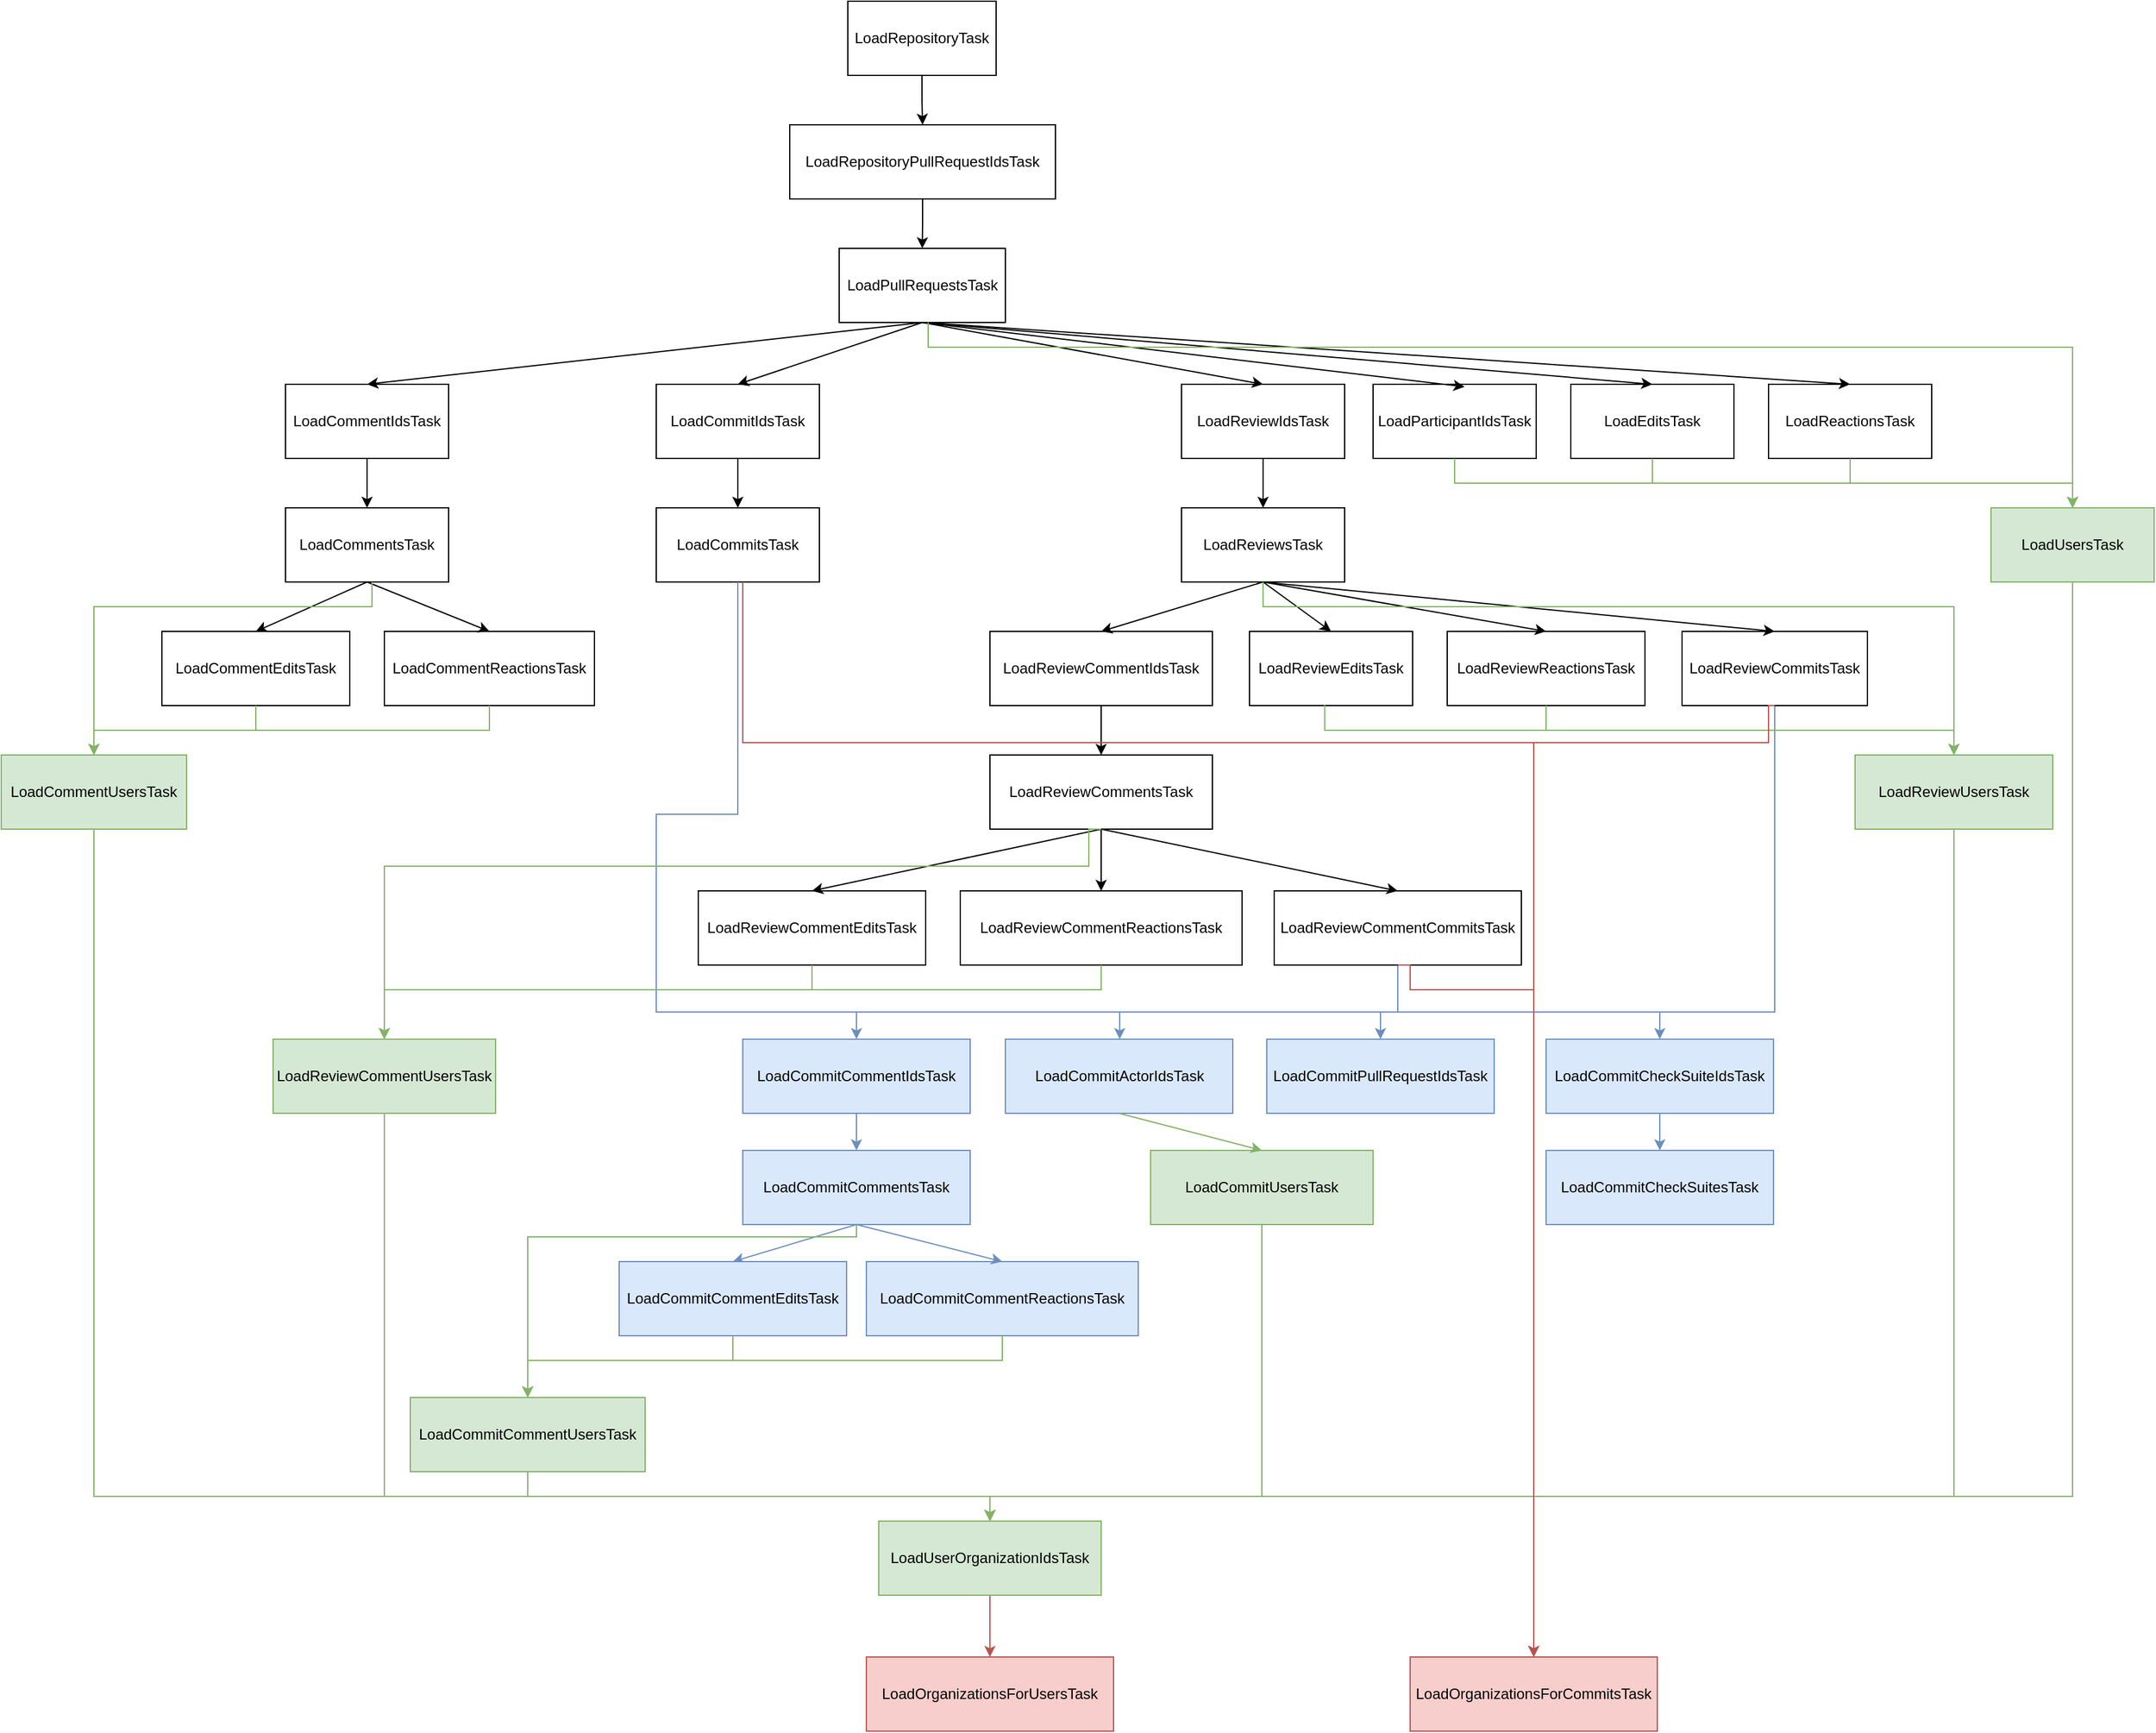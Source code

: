 <mxfile version="14.1.8" type="device" pages="3"><diagram id="lw6feP6iMMxwyTw6gQbN" name="Single Repository Flow"><mxGraphModel dx="1599" dy="556" grid="1" gridSize="10" guides="1" tooltips="1" connect="1" arrows="1" fold="1" page="1" pageScale="1" pageWidth="850" pageHeight="1100" math="0" shadow="0"><root><mxCell id="0"/><mxCell id="1" parent="0"/><mxCell id="IDZt37_1QhEeeLCy6fYH-3" value="" style="edgeStyle=orthogonalEdgeStyle;rounded=0;orthogonalLoop=1;jettySize=auto;html=1;" parent="1" source="IDZt37_1QhEeeLCy6fYH-1" target="IDZt37_1QhEeeLCy6fYH-2" edge="1"><mxGeometry relative="1" as="geometry"/></mxCell><mxCell id="IDZt37_1QhEeeLCy6fYH-1" value="LoadRepositoryTask" style="rounded=0;whiteSpace=wrap;html=1;" parent="1" vertex="1"><mxGeometry x="365" y="80" width="120" height="60" as="geometry"/></mxCell><mxCell id="IDZt37_1QhEeeLCy6fYH-5" value="" style="edgeStyle=orthogonalEdgeStyle;rounded=0;orthogonalLoop=1;jettySize=auto;html=1;" parent="1" source="IDZt37_1QhEeeLCy6fYH-2" target="IDZt37_1QhEeeLCy6fYH-4" edge="1"><mxGeometry relative="1" as="geometry"/></mxCell><mxCell id="IDZt37_1QhEeeLCy6fYH-2" value="LoadRepositoryPullRequestIdsTask" style="rounded=0;whiteSpace=wrap;html=1;" parent="1" vertex="1"><mxGeometry x="318" y="180" width="215" height="60" as="geometry"/></mxCell><mxCell id="IDZt37_1QhEeeLCy6fYH-4" value="LoadPullRequestsTask" style="rounded=0;whiteSpace=wrap;html=1;" parent="1" vertex="1"><mxGeometry x="358" y="280" width="134.5" height="60" as="geometry"/></mxCell><mxCell id="IDZt37_1QhEeeLCy6fYH-19" value="" style="rounded=0;orthogonalLoop=1;jettySize=auto;html=1;" parent="1" source="IDZt37_1QhEeeLCy6fYH-6" target="IDZt37_1QhEeeLCy6fYH-18" edge="1"><mxGeometry relative="1" as="geometry"/></mxCell><mxCell id="IDZt37_1QhEeeLCy6fYH-6" value="LoadCommentIdsTask" style="rounded=0;whiteSpace=wrap;html=1;" parent="1" vertex="1"><mxGeometry x="-90" y="390" width="132" height="60" as="geometry"/></mxCell><mxCell id="IDZt37_1QhEeeLCy6fYH-25" value="" style="edgeStyle=none;rounded=0;orthogonalLoop=1;jettySize=auto;html=1;" parent="1" source="IDZt37_1QhEeeLCy6fYH-7" target="IDZt37_1QhEeeLCy6fYH-24" edge="1"><mxGeometry relative="1" as="geometry"/></mxCell><mxCell id="IDZt37_1QhEeeLCy6fYH-7" value="LoadCommitIdsTask" style="rounded=0;whiteSpace=wrap;html=1;" parent="1" vertex="1"><mxGeometry x="210" y="390" width="132" height="60" as="geometry"/></mxCell><mxCell id="IDZt37_1QhEeeLCy6fYH-27" value="" style="edgeStyle=none;rounded=0;orthogonalLoop=1;jettySize=auto;html=1;" parent="1" source="IDZt37_1QhEeeLCy6fYH-8" target="IDZt37_1QhEeeLCy6fYH-26" edge="1"><mxGeometry relative="1" as="geometry"/></mxCell><mxCell id="IDZt37_1QhEeeLCy6fYH-8" value="LoadReviewIdsTask" style="rounded=0;whiteSpace=wrap;html=1;" parent="1" vertex="1"><mxGeometry x="635" y="390" width="132" height="60" as="geometry"/></mxCell><mxCell id="IDZt37_1QhEeeLCy6fYH-9" value="LoadParticipantIdsTask" style="rounded=0;whiteSpace=wrap;html=1;" parent="1" vertex="1"><mxGeometry x="790" y="390" width="132" height="60" as="geometry"/></mxCell><mxCell id="IDZt37_1QhEeeLCy6fYH-10" value="LoadEditsTask" style="rounded=0;whiteSpace=wrap;html=1;" parent="1" vertex="1"><mxGeometry x="950" y="390" width="132" height="60" as="geometry"/></mxCell><mxCell id="IDZt37_1QhEeeLCy6fYH-11" value="LoadReactionsTask" style="rounded=0;whiteSpace=wrap;html=1;" parent="1" vertex="1"><mxGeometry x="1110" y="390" width="132" height="60" as="geometry"/></mxCell><mxCell id="IDZt37_1QhEeeLCy6fYH-12" value="" style="endArrow=classic;html=1;exitX=0.5;exitY=1;exitDx=0;exitDy=0;entryX=0.5;entryY=0;entryDx=0;entryDy=0;" parent="1" source="IDZt37_1QhEeeLCy6fYH-4" target="IDZt37_1QhEeeLCy6fYH-6" edge="1"><mxGeometry width="50" height="50" relative="1" as="geometry"><mxPoint x="170" y="340" as="sourcePoint"/><mxPoint x="220" y="290" as="targetPoint"/></mxGeometry></mxCell><mxCell id="IDZt37_1QhEeeLCy6fYH-13" value="" style="endArrow=classic;html=1;exitX=0.5;exitY=1;exitDx=0;exitDy=0;entryX=0.5;entryY=0;entryDx=0;entryDy=0;" parent="1" source="IDZt37_1QhEeeLCy6fYH-4" target="IDZt37_1QhEeeLCy6fYH-7" edge="1"><mxGeometry width="50" height="50" relative="1" as="geometry"><mxPoint x="240" y="600" as="sourcePoint"/><mxPoint x="290" y="550" as="targetPoint"/></mxGeometry></mxCell><mxCell id="IDZt37_1QhEeeLCy6fYH-14" value="" style="endArrow=classic;html=1;exitX=0.5;exitY=1;exitDx=0;exitDy=0;entryX=0.5;entryY=0;entryDx=0;entryDy=0;" parent="1" source="IDZt37_1QhEeeLCy6fYH-4" target="IDZt37_1QhEeeLCy6fYH-8" edge="1"><mxGeometry width="50" height="50" relative="1" as="geometry"><mxPoint x="230" y="590" as="sourcePoint"/><mxPoint x="280" y="540" as="targetPoint"/></mxGeometry></mxCell><mxCell id="IDZt37_1QhEeeLCy6fYH-15" value="" style="endArrow=classic;html=1;exitX=0.5;exitY=1;exitDx=0;exitDy=0;entryX=0.561;entryY=0.033;entryDx=0;entryDy=0;entryPerimeter=0;" parent="1" source="IDZt37_1QhEeeLCy6fYH-4" target="IDZt37_1QhEeeLCy6fYH-9" edge="1"><mxGeometry width="50" height="50" relative="1" as="geometry"><mxPoint x="390" y="610" as="sourcePoint"/><mxPoint x="440" y="560" as="targetPoint"/></mxGeometry></mxCell><mxCell id="IDZt37_1QhEeeLCy6fYH-16" value="" style="endArrow=classic;html=1;exitX=0.5;exitY=1;exitDx=0;exitDy=0;entryX=0.5;entryY=0;entryDx=0;entryDy=0;" parent="1" source="IDZt37_1QhEeeLCy6fYH-4" target="IDZt37_1QhEeeLCy6fYH-10" edge="1"><mxGeometry width="50" height="50" relative="1" as="geometry"><mxPoint x="520" y="610" as="sourcePoint"/><mxPoint x="570" y="560" as="targetPoint"/></mxGeometry></mxCell><mxCell id="IDZt37_1QhEeeLCy6fYH-17" value="" style="endArrow=classic;html=1;exitX=0.5;exitY=1;exitDx=0;exitDy=0;entryX=0.5;entryY=0;entryDx=0;entryDy=0;" parent="1" source="IDZt37_1QhEeeLCy6fYH-4" target="IDZt37_1QhEeeLCy6fYH-11" edge="1"><mxGeometry width="50" height="50" relative="1" as="geometry"><mxPoint x="690" y="610" as="sourcePoint"/><mxPoint x="740" y="560" as="targetPoint"/></mxGeometry></mxCell><mxCell id="IDZt37_1QhEeeLCy6fYH-18" value="LoadCommentsTask" style="rounded=0;whiteSpace=wrap;html=1;" parent="1" vertex="1"><mxGeometry x="-90" y="490" width="132" height="60" as="geometry"/></mxCell><mxCell id="IDZt37_1QhEeeLCy6fYH-20" value="LoadCommentEditsTask" style="rounded=0;whiteSpace=wrap;html=1;" parent="1" vertex="1"><mxGeometry x="-190" y="590" width="152" height="60" as="geometry"/></mxCell><mxCell id="IDZt37_1QhEeeLCy6fYH-21" value="LoadCommentReactionsTask" style="rounded=0;whiteSpace=wrap;html=1;" parent="1" vertex="1"><mxGeometry x="-10" y="590" width="170" height="60" as="geometry"/></mxCell><mxCell id="IDZt37_1QhEeeLCy6fYH-22" value="" style="endArrow=classic;html=1;exitX=0.5;exitY=1;exitDx=0;exitDy=0;entryX=0.5;entryY=0;entryDx=0;entryDy=0;" parent="1" source="IDZt37_1QhEeeLCy6fYH-18" target="IDZt37_1QhEeeLCy6fYH-20" edge="1"><mxGeometry width="50" height="50" relative="1" as="geometry"><mxPoint x="-30" y="810" as="sourcePoint"/><mxPoint x="20" y="760" as="targetPoint"/></mxGeometry></mxCell><mxCell id="IDZt37_1QhEeeLCy6fYH-23" value="" style="endArrow=classic;html=1;exitX=0.5;exitY=1;exitDx=0;exitDy=0;entryX=0.5;entryY=0;entryDx=0;entryDy=0;" parent="1" source="IDZt37_1QhEeeLCy6fYH-18" target="IDZt37_1QhEeeLCy6fYH-21" edge="1"><mxGeometry width="50" height="50" relative="1" as="geometry"><mxPoint x="110" y="770" as="sourcePoint"/><mxPoint x="160" y="720" as="targetPoint"/></mxGeometry></mxCell><mxCell id="IDZt37_1QhEeeLCy6fYH-24" value="LoadCommitsTask" style="rounded=0;whiteSpace=wrap;html=1;" parent="1" vertex="1"><mxGeometry x="210" y="490" width="132" height="60" as="geometry"/></mxCell><mxCell id="IDZt37_1QhEeeLCy6fYH-26" value="LoadReviewsTask" style="rounded=0;whiteSpace=wrap;html=1;" parent="1" vertex="1"><mxGeometry x="635" y="490" width="132" height="60" as="geometry"/></mxCell><mxCell id="IDZt37_1QhEeeLCy6fYH-37" value="" style="edgeStyle=none;rounded=0;orthogonalLoop=1;jettySize=auto;html=1;" parent="1" source="IDZt37_1QhEeeLCy6fYH-28" target="IDZt37_1QhEeeLCy6fYH-36" edge="1"><mxGeometry relative="1" as="geometry"/></mxCell><mxCell id="IDZt37_1QhEeeLCy6fYH-28" value="LoadReviewCommentIdsTask" style="rounded=0;whiteSpace=wrap;html=1;" parent="1" vertex="1"><mxGeometry x="480" y="590" width="180" height="60" as="geometry"/></mxCell><mxCell id="IDZt37_1QhEeeLCy6fYH-29" value="" style="endArrow=classic;html=1;exitX=0.5;exitY=1;exitDx=0;exitDy=0;entryX=0.5;entryY=0;entryDx=0;entryDy=0;" parent="1" source="IDZt37_1QhEeeLCy6fYH-26" target="IDZt37_1QhEeeLCy6fYH-28" edge="1"><mxGeometry width="50" height="50" relative="1" as="geometry"><mxPoint x="770" y="720" as="sourcePoint"/><mxPoint x="820" y="670" as="targetPoint"/></mxGeometry></mxCell><mxCell id="IDZt37_1QhEeeLCy6fYH-30" value="LoadReviewEditsTask" style="rounded=0;whiteSpace=wrap;html=1;" parent="1" vertex="1"><mxGeometry x="690" y="590" width="132" height="60" as="geometry"/></mxCell><mxCell id="IDZt37_1QhEeeLCy6fYH-31" value="LoadReviewReactionsTask" style="rounded=0;whiteSpace=wrap;html=1;" parent="1" vertex="1"><mxGeometry x="850" y="590" width="160" height="60" as="geometry"/></mxCell><mxCell id="IDZt37_1QhEeeLCy6fYH-32" value="" style="endArrow=classic;html=1;exitX=0.5;exitY=1;exitDx=0;exitDy=0;entryX=0.5;entryY=0;entryDx=0;entryDy=0;" parent="1" source="IDZt37_1QhEeeLCy6fYH-26" target="IDZt37_1QhEeeLCy6fYH-30" edge="1"><mxGeometry width="50" height="50" relative="1" as="geometry"><mxPoint x="560" y="760" as="sourcePoint"/><mxPoint x="610" y="710" as="targetPoint"/></mxGeometry></mxCell><mxCell id="IDZt37_1QhEeeLCy6fYH-33" value="" style="endArrow=classic;html=1;exitX=0.5;exitY=1;exitDx=0;exitDy=0;entryX=0.5;entryY=0;entryDx=0;entryDy=0;" parent="1" source="IDZt37_1QhEeeLCy6fYH-26" target="IDZt37_1QhEeeLCy6fYH-31" edge="1"><mxGeometry width="50" height="50" relative="1" as="geometry"><mxPoint x="620" y="820" as="sourcePoint"/><mxPoint x="670" y="770" as="targetPoint"/></mxGeometry></mxCell><mxCell id="IDZt37_1QhEeeLCy6fYH-48" value="" style="edgeStyle=orthogonalEdgeStyle;rounded=0;orthogonalLoop=1;jettySize=auto;html=1;entryX=0.5;entryY=0;entryDx=0;entryDy=0;fillColor=#dae8fc;strokeColor=#6c8ebf;" parent="1" target="IDZt37_1QhEeeLCy6fYH-49" edge="1"><mxGeometry relative="1" as="geometry"><mxPoint x="1115" y="648" as="sourcePoint"/><mxPoint x="796" y="918" as="targetPoint"/><Array as="points"><mxPoint x="1115" y="898"/><mxPoint x="585" y="898"/><mxPoint x="585" y="920"/></Array></mxGeometry></mxCell><mxCell id="IDZt37_1QhEeeLCy6fYH-34" value="LoadReviewCommitsTask" style="rounded=0;whiteSpace=wrap;html=1;" parent="1" vertex="1"><mxGeometry x="1040" y="590" width="150" height="60" as="geometry"/></mxCell><mxCell id="IDZt37_1QhEeeLCy6fYH-35" value="" style="endArrow=classic;html=1;entryX=0.5;entryY=0;entryDx=0;entryDy=0;" parent="1" target="IDZt37_1QhEeeLCy6fYH-34" edge="1"><mxGeometry width="50" height="50" relative="1" as="geometry"><mxPoint x="700" y="550" as="sourcePoint"/><mxPoint x="880" y="710" as="targetPoint"/></mxGeometry></mxCell><mxCell id="IDZt37_1QhEeeLCy6fYH-36" value="LoadReviewCommentsTask" style="rounded=0;whiteSpace=wrap;html=1;" parent="1" vertex="1"><mxGeometry x="480" y="690" width="180" height="60" as="geometry"/></mxCell><mxCell id="IDZt37_1QhEeeLCy6fYH-38" value="LoadReviewCommentEditsTask" style="rounded=0;whiteSpace=wrap;html=1;" parent="1" vertex="1"><mxGeometry x="244" y="800" width="184" height="60" as="geometry"/></mxCell><mxCell id="IDZt37_1QhEeeLCy6fYH-39" value="LoadReviewCommentReactionsTask" style="rounded=0;whiteSpace=wrap;html=1;" parent="1" vertex="1"><mxGeometry x="456" y="800" width="228" height="60" as="geometry"/></mxCell><mxCell id="IDZt37_1QhEeeLCy6fYH-45" value="" style="edgeStyle=orthogonalEdgeStyle;rounded=0;orthogonalLoop=1;jettySize=auto;html=1;fillColor=#dae8fc;strokeColor=#6c8ebf;entryX=0.5;entryY=0;entryDx=0;entryDy=0;" parent="1" source="IDZt37_1QhEeeLCy6fYH-40" target="IDZt37_1QhEeeLCy6fYH-62" edge="1"><mxGeometry relative="1" as="geometry"><mxPoint x="810.0" y="878" as="sourcePoint"/><mxPoint x="1022.0" y="938" as="targetPoint"/><Array as="points"><mxPoint x="810" y="898"/><mxPoint x="1022" y="898"/></Array></mxGeometry></mxCell><mxCell id="IDZt37_1QhEeeLCy6fYH-40" value="LoadReviewCommentCommitsTask" style="rounded=0;whiteSpace=wrap;html=1;" parent="1" vertex="1"><mxGeometry x="710" y="800" width="200" height="60" as="geometry"/></mxCell><mxCell id="IDZt37_1QhEeeLCy6fYH-41" value="" style="endArrow=classic;html=1;exitX=0.5;exitY=1;exitDx=0;exitDy=0;entryX=0.5;entryY=0;entryDx=0;entryDy=0;" parent="1" source="IDZt37_1QhEeeLCy6fYH-36" target="IDZt37_1QhEeeLCy6fYH-39" edge="1"><mxGeometry width="50" height="50" relative="1" as="geometry"><mxPoint x="140" y="800" as="sourcePoint"/><mxPoint x="190" y="750" as="targetPoint"/></mxGeometry></mxCell><mxCell id="IDZt37_1QhEeeLCy6fYH-42" value="" style="endArrow=classic;html=1;exitX=0.5;exitY=1;exitDx=0;exitDy=0;entryX=0.5;entryY=0;entryDx=0;entryDy=0;" parent="1" source="IDZt37_1QhEeeLCy6fYH-36" target="IDZt37_1QhEeeLCy6fYH-38" edge="1"><mxGeometry width="50" height="50" relative="1" as="geometry"><mxPoint x="280" y="780" as="sourcePoint"/><mxPoint x="330" y="730" as="targetPoint"/></mxGeometry></mxCell><mxCell id="IDZt37_1QhEeeLCy6fYH-43" value="" style="endArrow=classic;html=1;exitX=0.5;exitY=1;exitDx=0;exitDy=0;entryX=0.5;entryY=0;entryDx=0;entryDy=0;" parent="1" source="IDZt37_1QhEeeLCy6fYH-36" target="IDZt37_1QhEeeLCy6fYH-40" edge="1"><mxGeometry width="50" height="50" relative="1" as="geometry"><mxPoint x="110" y="860" as="sourcePoint"/><mxPoint x="160" y="810" as="targetPoint"/></mxGeometry></mxCell><mxCell id="IDZt37_1QhEeeLCy6fYH-44" value="LoadCommitPullRequestIdsTask" style="rounded=0;whiteSpace=wrap;html=1;fillColor=#dae8fc;strokeColor=#6c8ebf;" parent="1" vertex="1"><mxGeometry x="704" y="920" width="184" height="60" as="geometry"/></mxCell><mxCell id="IDZt37_1QhEeeLCy6fYH-49" value="LoadCommitActorIdsTask" style="rounded=0;whiteSpace=wrap;html=1;fillColor=#dae8fc;strokeColor=#6c8ebf;" parent="1" vertex="1"><mxGeometry x="492.5" y="920" width="184" height="60" as="geometry"/></mxCell><mxCell id="IDZt37_1QhEeeLCy6fYH-50" value="" style="endArrow=classic;html=1;edgeStyle=orthogonalEdgeStyle;exitX=0.5;exitY=1;exitDx=0;exitDy=0;fillColor=#dae8fc;strokeColor=#6c8ebf;rounded=0;" parent="1" target="IDZt37_1QhEeeLCy6fYH-44" edge="1"><mxGeometry width="50" height="50" relative="1" as="geometry"><mxPoint x="276" y="568" as="sourcePoint"/><mxPoint x="585" y="918" as="targetPoint"/><Array as="points"><mxPoint x="276" y="738"/><mxPoint x="210" y="738"/><mxPoint x="210" y="898"/><mxPoint x="796" y="898"/></Array></mxGeometry></mxCell><mxCell id="IDZt37_1QhEeeLCy6fYH-56" value="" style="edgeStyle=orthogonalEdgeStyle;rounded=0;orthogonalLoop=1;jettySize=auto;html=1;fillColor=#dae8fc;strokeColor=#6c8ebf;" parent="1" source="IDZt37_1QhEeeLCy6fYH-54" target="IDZt37_1QhEeeLCy6fYH-55" edge="1"><mxGeometry relative="1" as="geometry"/></mxCell><mxCell id="IDZt37_1QhEeeLCy6fYH-54" value="LoadCommitCommentIdsTask" style="rounded=0;whiteSpace=wrap;html=1;fillColor=#dae8fc;strokeColor=#6c8ebf;" parent="1" vertex="1"><mxGeometry x="280" y="920" width="184" height="60" as="geometry"/></mxCell><mxCell id="IDZt37_1QhEeeLCy6fYH-59" value="" style="rounded=0;orthogonalLoop=1;jettySize=auto;html=1;fillColor=#dae8fc;strokeColor=#6c8ebf;exitX=0.5;exitY=1;exitDx=0;exitDy=0;entryX=0.5;entryY=0;entryDx=0;entryDy=0;" parent="1" source="IDZt37_1QhEeeLCy6fYH-55" target="IDZt37_1QhEeeLCy6fYH-58" edge="1"><mxGeometry relative="1" as="geometry"/></mxCell><mxCell id="IDZt37_1QhEeeLCy6fYH-55" value="LoadCommitCommentsTask" style="rounded=0;whiteSpace=wrap;html=1;fillColor=#dae8fc;strokeColor=#6c8ebf;" parent="1" vertex="1"><mxGeometry x="280" y="1010" width="184" height="60" as="geometry"/></mxCell><mxCell id="IDZt37_1QhEeeLCy6fYH-57" value="" style="endArrow=classic;html=1;edgeStyle=orthogonalEdgeStyle;fillColor=#dae8fc;strokeColor=#6c8ebf;rounded=0;exitX=0.5;exitY=1;exitDx=0;exitDy=0;" parent="1" source="IDZt37_1QhEeeLCy6fYH-24" target="IDZt37_1QhEeeLCy6fYH-54" edge="1"><mxGeometry width="50" height="50" relative="1" as="geometry"><mxPoint x="276" y="568" as="sourcePoint"/><mxPoint x="372" y="920" as="targetPoint"/><Array as="points"><mxPoint x="276" y="738"/><mxPoint x="210" y="738"/><mxPoint x="210" y="898"/><mxPoint x="372" y="898"/></Array></mxGeometry></mxCell><mxCell id="IDZt37_1QhEeeLCy6fYH-58" value="LoadCommitCommentEditsTask" style="rounded=0;whiteSpace=wrap;html=1;fillColor=#dae8fc;strokeColor=#6c8ebf;" parent="1" vertex="1"><mxGeometry x="180" y="1100" width="184" height="60" as="geometry"/></mxCell><mxCell id="IDZt37_1QhEeeLCy6fYH-60" value="LoadCommitCommentReactionsTask" style="rounded=0;whiteSpace=wrap;html=1;fillColor=#dae8fc;strokeColor=#6c8ebf;" parent="1" vertex="1"><mxGeometry x="380" y="1100" width="220" height="60" as="geometry"/></mxCell><mxCell id="IDZt37_1QhEeeLCy6fYH-61" value="" style="rounded=0;orthogonalLoop=1;jettySize=auto;html=1;fillColor=#dae8fc;strokeColor=#6c8ebf;exitX=0.5;exitY=1;exitDx=0;exitDy=0;entryX=0.5;entryY=0;entryDx=0;entryDy=0;" parent="1" source="IDZt37_1QhEeeLCy6fYH-55" target="IDZt37_1QhEeeLCy6fYH-60" edge="1"><mxGeometry relative="1" as="geometry"><mxPoint x="550" y="1100" as="sourcePoint"/><mxPoint x="550" y="1180.0" as="targetPoint"/></mxGeometry></mxCell><mxCell id="1W_SzN1FN0nqgXEgtyuj-2" value="" style="edgeStyle=orthogonalEdgeStyle;rounded=0;orthogonalLoop=1;jettySize=auto;html=1;fillColor=#dae8fc;strokeColor=#6c8ebf;" edge="1" parent="1" source="IDZt37_1QhEeeLCy6fYH-62" target="1W_SzN1FN0nqgXEgtyuj-1"><mxGeometry relative="1" as="geometry"/></mxCell><mxCell id="IDZt37_1QhEeeLCy6fYH-62" value="LoadCommitCheckSuiteIdsTask" style="rounded=0;whiteSpace=wrap;html=1;fillColor=#dae8fc;strokeColor=#6c8ebf;" parent="1" vertex="1"><mxGeometry x="930" y="920" width="184" height="60" as="geometry"/></mxCell><mxCell id="IDZt37_1QhEeeLCy6fYH-63" value="LoadUsersTask" style="rounded=0;whiteSpace=wrap;html=1;fillColor=#d5e8d4;strokeColor=#82b366;" parent="1" vertex="1"><mxGeometry x="1290" y="490" width="132" height="60" as="geometry"/></mxCell><mxCell id="IDZt37_1QhEeeLCy6fYH-64" value="" style="endArrow=classic;html=1;exitX=0.5;exitY=1;exitDx=0;exitDy=0;entryX=0.5;entryY=0;entryDx=0;entryDy=0;rounded=0;edgeStyle=orthogonalEdgeStyle;fillColor=#d5e8d4;strokeColor=#82b366;" parent="1" source="IDZt37_1QhEeeLCy6fYH-11" target="IDZt37_1QhEeeLCy6fYH-63" edge="1"><mxGeometry width="50" height="50" relative="1" as="geometry"><mxPoint x="1370" y="710" as="sourcePoint"/><mxPoint x="1420" y="660" as="targetPoint"/></mxGeometry></mxCell><mxCell id="IDZt37_1QhEeeLCy6fYH-65" value="" style="endArrow=classic;html=1;exitX=0.5;exitY=1;exitDx=0;exitDy=0;entryX=0.5;entryY=0;entryDx=0;entryDy=0;rounded=0;edgeStyle=orthogonalEdgeStyle;fillColor=#d5e8d4;strokeColor=#82b366;" parent="1" source="IDZt37_1QhEeeLCy6fYH-10" target="IDZt37_1QhEeeLCy6fYH-63" edge="1"><mxGeometry width="50" height="50" relative="1" as="geometry"><mxPoint x="1186" y="460" as="sourcePoint"/><mxPoint x="1366" y="500" as="targetPoint"/></mxGeometry></mxCell><mxCell id="IDZt37_1QhEeeLCy6fYH-66" value="" style="endArrow=classic;html=1;exitX=0.5;exitY=1;exitDx=0;exitDy=0;entryX=0.5;entryY=0;entryDx=0;entryDy=0;rounded=0;edgeStyle=orthogonalEdgeStyle;fillColor=#d5e8d4;strokeColor=#82b366;" parent="1" source="IDZt37_1QhEeeLCy6fYH-9" target="IDZt37_1QhEeeLCy6fYH-63" edge="1"><mxGeometry width="50" height="50" relative="1" as="geometry"><mxPoint x="1060" y="510" as="sourcePoint"/><mxPoint x="1240" y="550" as="targetPoint"/></mxGeometry></mxCell><mxCell id="IDZt37_1QhEeeLCy6fYH-67" value="" style="endArrow=classic;html=1;entryX=0.5;entryY=0;entryDx=0;entryDy=0;rounded=0;edgeStyle=orthogonalEdgeStyle;fillColor=#d5e8d4;strokeColor=#82b366;" parent="1" target="IDZt37_1QhEeeLCy6fYH-63" edge="1"><mxGeometry width="50" height="50" relative="1" as="geometry"><mxPoint x="430" y="340" as="sourcePoint"/><mxPoint x="1430" y="370" as="targetPoint"/><Array as="points"><mxPoint x="430" y="360"/><mxPoint x="1356" y="360"/></Array></mxGeometry></mxCell><mxCell id="IDZt37_1QhEeeLCy6fYH-68" value="LoadCommentUsersTask" style="rounded=0;whiteSpace=wrap;html=1;fillColor=#d5e8d4;strokeColor=#82b366;" parent="1" vertex="1"><mxGeometry x="-320" y="690" width="150" height="60" as="geometry"/></mxCell><mxCell id="IDZt37_1QhEeeLCy6fYH-69" value="" style="endArrow=classic;html=1;fillColor=#d5e8d4;strokeColor=#82b366;rounded=0;edgeStyle=orthogonalEdgeStyle;exitX=0.5;exitY=1;exitDx=0;exitDy=0;entryX=0.5;entryY=0;entryDx=0;entryDy=0;" parent="1" source="IDZt37_1QhEeeLCy6fYH-20" target="IDZt37_1QhEeeLCy6fYH-68" edge="1"><mxGeometry width="50" height="50" relative="1" as="geometry"><mxPoint x="-90" y="910" as="sourcePoint"/><mxPoint x="-40" y="860" as="targetPoint"/></mxGeometry></mxCell><mxCell id="IDZt37_1QhEeeLCy6fYH-70" value="" style="endArrow=classic;html=1;fillColor=#d5e8d4;strokeColor=#82b366;rounded=0;edgeStyle=orthogonalEdgeStyle;exitX=0.5;exitY=1;exitDx=0;exitDy=0;entryX=0.5;entryY=0;entryDx=0;entryDy=0;" parent="1" source="IDZt37_1QhEeeLCy6fYH-21" target="IDZt37_1QhEeeLCy6fYH-68" edge="1"><mxGeometry width="50" height="50" relative="1" as="geometry"><mxPoint x="-104" y="660" as="sourcePoint"/><mxPoint x="-220" y="700" as="targetPoint"/></mxGeometry></mxCell><mxCell id="IDZt37_1QhEeeLCy6fYH-71" value="" style="endArrow=classic;html=1;fillColor=#d5e8d4;strokeColor=#82b366;rounded=0;edgeStyle=orthogonalEdgeStyle;entryX=0.5;entryY=0;entryDx=0;entryDy=0;" parent="1" source="IDZt37_1QhEeeLCy6fYH-18" target="IDZt37_1QhEeeLCy6fYH-68" edge="1"><mxGeometry width="50" height="50" relative="1" as="geometry"><mxPoint x="-20" y="550" as="sourcePoint"/><mxPoint x="-596" y="780" as="targetPoint"/><Array as="points"><mxPoint x="-20" y="570"/><mxPoint x="-245" y="570"/></Array></mxGeometry></mxCell><mxCell id="IDZt37_1QhEeeLCy6fYH-73" value="LoadReviewUsersTask" style="rounded=0;whiteSpace=wrap;html=1;fillColor=#d5e8d4;strokeColor=#82b366;" parent="1" vertex="1"><mxGeometry x="1180" y="690" width="160" height="60" as="geometry"/></mxCell><mxCell id="IDZt37_1QhEeeLCy6fYH-74" value="" style="endArrow=classic;html=1;rounded=0;edgeStyle=orthogonalEdgeStyle;fillColor=#d5e8d4;strokeColor=#82b366;entryX=0.5;entryY=0;entryDx=0;entryDy=0;" parent="1" source="IDZt37_1QhEeeLCy6fYH-26" target="IDZt37_1QhEeeLCy6fYH-73" edge="1"><mxGeometry width="50" height="50" relative="1" as="geometry"><mxPoint x="1500" y="690" as="sourcePoint"/><mxPoint x="2426" y="840.0" as="targetPoint"/><Array as="points"><mxPoint x="701" y="570"/><mxPoint x="1260" y="570"/></Array></mxGeometry></mxCell><mxCell id="IDZt37_1QhEeeLCy6fYH-75" value="" style="endArrow=classic;html=1;exitX=0.461;exitY=0.994;exitDx=0;exitDy=0;entryX=0.5;entryY=0;entryDx=0;entryDy=0;rounded=0;edgeStyle=orthogonalEdgeStyle;fillColor=#d5e8d4;strokeColor=#82b366;exitPerimeter=0;" parent="1" source="IDZt37_1QhEeeLCy6fYH-30" target="IDZt37_1QhEeeLCy6fYH-73" edge="1"><mxGeometry width="50" height="50" relative="1" as="geometry"><mxPoint x="1220" y="830" as="sourcePoint"/><mxPoint x="1720" y="870" as="targetPoint"/></mxGeometry></mxCell><mxCell id="IDZt37_1QhEeeLCy6fYH-76" value="" style="endArrow=classic;html=1;exitX=0.5;exitY=1;exitDx=0;exitDy=0;entryX=0.5;entryY=0;entryDx=0;entryDy=0;rounded=0;edgeStyle=orthogonalEdgeStyle;fillColor=#d5e8d4;strokeColor=#82b366;" parent="1" source="IDZt37_1QhEeeLCy6fYH-31" target="IDZt37_1QhEeeLCy6fYH-73" edge="1"><mxGeometry width="50" height="50" relative="1" as="geometry"><mxPoint x="760.852" y="659.64" as="sourcePoint"/><mxPoint x="1290" y="700" as="targetPoint"/></mxGeometry></mxCell><mxCell id="IDZt37_1QhEeeLCy6fYH-77" value="LoadReviewCommentUsersTask" style="rounded=0;whiteSpace=wrap;html=1;fillColor=#d5e8d4;strokeColor=#82b366;" parent="1" vertex="1"><mxGeometry x="-100" y="920" width="180" height="60" as="geometry"/></mxCell><mxCell id="IDZt37_1QhEeeLCy6fYH-78" value="" style="endArrow=classic;html=1;fillColor=#d5e8d4;strokeColor=#82b366;rounded=0;edgeStyle=orthogonalEdgeStyle;" parent="1" edge="1"><mxGeometry width="50" height="50" relative="1" as="geometry"><mxPoint x="570" y="750" as="sourcePoint"/><mxPoint x="-10" y="920" as="targetPoint"/><Array as="points"><mxPoint x="560" y="750"/><mxPoint x="560" y="780"/><mxPoint x="-10" y="780"/></Array></mxGeometry></mxCell><mxCell id="IDZt37_1QhEeeLCy6fYH-80" value="" style="endArrow=classic;html=1;fillColor=#d5e8d4;strokeColor=#82b366;rounded=0;edgeStyle=orthogonalEdgeStyle;exitX=0.5;exitY=1;exitDx=0;exitDy=0;" parent="1" source="IDZt37_1QhEeeLCy6fYH-39" target="IDZt37_1QhEeeLCy6fYH-77" edge="1"><mxGeometry width="50" height="50" relative="1" as="geometry"><mxPoint x="-90" y="840" as="sourcePoint"/><mxPoint x="-395" y="880" as="targetPoint"/><Array as="points"><mxPoint x="570" y="880"/><mxPoint x="-10" y="880"/></Array></mxGeometry></mxCell><mxCell id="IDZt37_1QhEeeLCy6fYH-81" value="" style="endArrow=classic;html=1;fillColor=#d5e8d4;strokeColor=#82b366;rounded=0;edgeStyle=orthogonalEdgeStyle;exitX=0.5;exitY=1;exitDx=0;exitDy=0;entryX=0.5;entryY=0;entryDx=0;entryDy=0;" parent="1" source="IDZt37_1QhEeeLCy6fYH-38" target="IDZt37_1QhEeeLCy6fYH-77" edge="1"><mxGeometry width="50" height="50" relative="1" as="geometry"><mxPoint x="-90" y="1090" as="sourcePoint"/><mxPoint x="-570" y="1150" as="targetPoint"/><Array as="points"><mxPoint x="336" y="880"/><mxPoint x="-10" y="880"/></Array></mxGeometry></mxCell><mxCell id="IDZt37_1QhEeeLCy6fYH-82" value="LoadCommitUsersTask" style="rounded=0;whiteSpace=wrap;html=1;fillColor=#d5e8d4;strokeColor=#82b366;" parent="1" vertex="1"><mxGeometry x="610" y="1010" width="180" height="60" as="geometry"/></mxCell><mxCell id="IDZt37_1QhEeeLCy6fYH-83" value="" style="endArrow=classic;html=1;exitX=0.5;exitY=1;exitDx=0;exitDy=0;entryX=0.5;entryY=0;entryDx=0;entryDy=0;rounded=0;fillColor=#d5e8d4;strokeColor=#82b366;" parent="1" source="IDZt37_1QhEeeLCy6fYH-49" target="IDZt37_1QhEeeLCy6fYH-82" edge="1"><mxGeometry width="50" height="50" relative="1" as="geometry"><mxPoint x="1290" y="1220" as="sourcePoint"/><mxPoint x="1799.148" y="1260.36" as="targetPoint"/></mxGeometry></mxCell><mxCell id="ZbhidrpGrR9ZVp6XVH1Q-1" value="LoadCommitCommentUsersTask" style="rounded=0;whiteSpace=wrap;html=1;fillColor=#d5e8d4;strokeColor=#82b366;" parent="1" vertex="1"><mxGeometry x="11" y="1210" width="190" height="60" as="geometry"/></mxCell><mxCell id="ZbhidrpGrR9ZVp6XVH1Q-2" value="" style="endArrow=classic;html=1;fillColor=#d5e8d4;strokeColor=#82b366;rounded=0;edgeStyle=orthogonalEdgeStyle;exitX=0.5;exitY=1;exitDx=0;exitDy=0;entryX=0.5;entryY=0;entryDx=0;entryDy=0;" parent="1" source="IDZt37_1QhEeeLCy6fYH-55" target="ZbhidrpGrR9ZVp6XVH1Q-1" edge="1"><mxGeometry width="50" height="50" relative="1" as="geometry"><mxPoint x="-410" y="1200" as="sourcePoint"/><mxPoint x="-990" y="1370.0" as="targetPoint"/><Array as="points"><mxPoint x="372" y="1080"/><mxPoint x="106" y="1080"/></Array></mxGeometry></mxCell><mxCell id="ZbhidrpGrR9ZVp6XVH1Q-3" value="" style="endArrow=classic;html=1;fillColor=#d5e8d4;strokeColor=#82b366;rounded=0;edgeStyle=orthogonalEdgeStyle;exitX=0.5;exitY=1;exitDx=0;exitDy=0;entryX=0.5;entryY=0;entryDx=0;entryDy=0;" parent="1" source="IDZt37_1QhEeeLCy6fYH-58" target="ZbhidrpGrR9ZVp6XVH1Q-1" edge="1"><mxGeometry width="50" height="50" relative="1" as="geometry"><mxPoint x="470" y="1380" as="sourcePoint"/><mxPoint x="208" y="1520" as="targetPoint"/><Array as="points"><mxPoint x="272" y="1180"/><mxPoint x="106" y="1180"/></Array></mxGeometry></mxCell><mxCell id="ZbhidrpGrR9ZVp6XVH1Q-4" value="" style="endArrow=classic;html=1;fillColor=#d5e8d4;strokeColor=#82b366;rounded=0;edgeStyle=orthogonalEdgeStyle;exitX=0.5;exitY=1;exitDx=0;exitDy=0;entryX=0.5;entryY=0;entryDx=0;entryDy=0;" parent="1" source="IDZt37_1QhEeeLCy6fYH-60" target="ZbhidrpGrR9ZVp6XVH1Q-1" edge="1"><mxGeometry width="50" height="50" relative="1" as="geometry"><mxPoint x="370" y="1330" as="sourcePoint"/><mxPoint x="208" y="1380" as="targetPoint"/><Array as="points"><mxPoint x="490" y="1180"/><mxPoint x="106" y="1180"/></Array></mxGeometry></mxCell><mxCell id="ZbhidrpGrR9ZVp6XVH1Q-13" value="" style="edgeStyle=orthogonalEdgeStyle;rounded=0;orthogonalLoop=1;jettySize=auto;html=1;fillColor=#f8cecc;strokeColor=#b85450;" parent="1" source="ZbhidrpGrR9ZVp6XVH1Q-5" target="ZbhidrpGrR9ZVp6XVH1Q-12" edge="1"><mxGeometry relative="1" as="geometry"/></mxCell><mxCell id="ZbhidrpGrR9ZVp6XVH1Q-5" value="LoadUserOrganizationIdsTask" style="rounded=0;whiteSpace=wrap;html=1;fillColor=#d5e8d4;strokeColor=#82b366;" parent="1" vertex="1"><mxGeometry x="390" y="1310" width="180" height="60" as="geometry"/></mxCell><mxCell id="ZbhidrpGrR9ZVp6XVH1Q-6" value="" style="endArrow=classic;html=1;edgeStyle=orthogonalEdgeStyle;rounded=0;fillColor=#d5e8d4;strokeColor=#82b366;exitX=0.5;exitY=1;exitDx=0;exitDy=0;" parent="1" source="ZbhidrpGrR9ZVp6XVH1Q-1" target="ZbhidrpGrR9ZVp6XVH1Q-5" edge="1"><mxGeometry width="50" height="50" relative="1" as="geometry"><mxPoint x="160" y="1370" as="sourcePoint"/><mxPoint x="210" y="1320" as="targetPoint"/></mxGeometry></mxCell><mxCell id="ZbhidrpGrR9ZVp6XVH1Q-7" value="" style="endArrow=classic;html=1;edgeStyle=orthogonalEdgeStyle;rounded=0;fillColor=#d5e8d4;strokeColor=#82b366;exitX=0.5;exitY=1;exitDx=0;exitDy=0;entryX=0.5;entryY=0;entryDx=0;entryDy=0;" parent="1" source="IDZt37_1QhEeeLCy6fYH-77" target="ZbhidrpGrR9ZVp6XVH1Q-5" edge="1"><mxGeometry width="50" height="50" relative="1" as="geometry"><mxPoint x="20" y="1360" as="sourcePoint"/><mxPoint x="393.966" y="1400" as="targetPoint"/><Array as="points"><mxPoint x="-10" y="1290"/><mxPoint x="480" y="1290"/></Array></mxGeometry></mxCell><mxCell id="ZbhidrpGrR9ZVp6XVH1Q-8" value="" style="endArrow=classic;html=1;edgeStyle=orthogonalEdgeStyle;rounded=0;fillColor=#d5e8d4;strokeColor=#82b366;exitX=0.5;exitY=1;exitDx=0;exitDy=0;" parent="1" source="IDZt37_1QhEeeLCy6fYH-68" target="ZbhidrpGrR9ZVp6XVH1Q-5" edge="1"><mxGeometry width="50" height="50" relative="1" as="geometry"><mxPoint x="-480" y="930" as="sourcePoint"/><mxPoint x="-106.034" y="970" as="targetPoint"/><Array as="points"><mxPoint x="-245" y="1290"/><mxPoint x="480" y="1290"/></Array></mxGeometry></mxCell><mxCell id="ZbhidrpGrR9ZVp6XVH1Q-9" value="" style="endArrow=classic;html=1;edgeStyle=orthogonalEdgeStyle;rounded=0;fillColor=#d5e8d4;strokeColor=#82b366;exitX=0.5;exitY=1;exitDx=0;exitDy=0;" parent="1" source="IDZt37_1QhEeeLCy6fYH-82" target="ZbhidrpGrR9ZVp6XVH1Q-5" edge="1"><mxGeometry width="50" height="50" relative="1" as="geometry"><mxPoint x="990" y="1290" as="sourcePoint"/><mxPoint x="1363.966" y="1330" as="targetPoint"/><Array as="points"><mxPoint x="700" y="1290"/><mxPoint x="480" y="1290"/></Array></mxGeometry></mxCell><mxCell id="ZbhidrpGrR9ZVp6XVH1Q-10" value="" style="endArrow=classic;html=1;edgeStyle=orthogonalEdgeStyle;rounded=0;fillColor=#d5e8d4;strokeColor=#82b366;exitX=0.5;exitY=1;exitDx=0;exitDy=0;entryX=0.5;entryY=0;entryDx=0;entryDy=0;" parent="1" source="IDZt37_1QhEeeLCy6fYH-73" target="ZbhidrpGrR9ZVp6XVH1Q-5" edge="1"><mxGeometry width="50" height="50" relative="1" as="geometry"><mxPoint x="1000" y="1210" as="sourcePoint"/><mxPoint x="1373.966" y="1250" as="targetPoint"/><Array as="points"><mxPoint x="1260" y="1290"/><mxPoint x="480" y="1290"/></Array></mxGeometry></mxCell><mxCell id="ZbhidrpGrR9ZVp6XVH1Q-11" value="" style="endArrow=classic;html=1;edgeStyle=orthogonalEdgeStyle;rounded=0;fillColor=#d5e8d4;strokeColor=#82b366;exitX=0.5;exitY=1;exitDx=0;exitDy=0;" parent="1" source="IDZt37_1QhEeeLCy6fYH-63" target="ZbhidrpGrR9ZVp6XVH1Q-5" edge="1"><mxGeometry width="50" height="50" relative="1" as="geometry"><mxPoint x="1590" y="740" as="sourcePoint"/><mxPoint x="1963.966" y="780" as="targetPoint"/><Array as="points"><mxPoint x="1356" y="1290"/><mxPoint x="480" y="1290"/></Array></mxGeometry></mxCell><mxCell id="ZbhidrpGrR9ZVp6XVH1Q-12" value="LoadOrganizationsForUsersTask" style="rounded=0;whiteSpace=wrap;html=1;fillColor=#f8cecc;strokeColor=#b85450;" parent="1" vertex="1"><mxGeometry x="380" y="1420" width="200" height="60" as="geometry"/></mxCell><mxCell id="ZbhidrpGrR9ZVp6XVH1Q-14" value="LoadOrganizationsForCommitsTask" style="rounded=0;whiteSpace=wrap;html=1;fillColor=#f8cecc;strokeColor=#b85450;" parent="1" vertex="1"><mxGeometry x="820" y="1420" width="200" height="60" as="geometry"/></mxCell><mxCell id="ZbhidrpGrR9ZVp6XVH1Q-15" value="" style="endArrow=classic;html=1;fillColor=#f8cecc;strokeColor=#b85450;rounded=0;edgeStyle=orthogonalEdgeStyle;" parent="1" target="ZbhidrpGrR9ZVp6XVH1Q-14" edge="1"><mxGeometry width="50" height="50" relative="1" as="geometry"><mxPoint x="280" y="550" as="sourcePoint"/><mxPoint x="370" y="660" as="targetPoint"/><Array as="points"><mxPoint x="280" y="680"/><mxPoint x="920" y="680"/></Array></mxGeometry></mxCell><mxCell id="ZbhidrpGrR9ZVp6XVH1Q-16" value="" style="endArrow=classic;html=1;fillColor=#f8cecc;strokeColor=#b85450;rounded=0;edgeStyle=orthogonalEdgeStyle;exitX=0.5;exitY=1;exitDx=0;exitDy=0;entryX=0.5;entryY=0;entryDx=0;entryDy=0;" parent="1" source="IDZt37_1QhEeeLCy6fYH-34" target="ZbhidrpGrR9ZVp6XVH1Q-14" edge="1"><mxGeometry width="50" height="50" relative="1" as="geometry"><mxPoint x="1040" y="1090" as="sourcePoint"/><mxPoint x="1090" y="1040" as="targetPoint"/><Array as="points"><mxPoint x="1110" y="650"/><mxPoint x="1110" y="680"/><mxPoint x="920" y="680"/></Array></mxGeometry></mxCell><mxCell id="ZbhidrpGrR9ZVp6XVH1Q-17" value="" style="endArrow=classic;html=1;fillColor=#f8cecc;strokeColor=#b85450;rounded=0;edgeStyle=orthogonalEdgeStyle;exitX=0.5;exitY=1;exitDx=0;exitDy=0;entryX=0.5;entryY=0;entryDx=0;entryDy=0;" parent="1" source="IDZt37_1QhEeeLCy6fYH-40" target="ZbhidrpGrR9ZVp6XVH1Q-14" edge="1"><mxGeometry width="50" height="50" relative="1" as="geometry"><mxPoint x="790" y="1200" as="sourcePoint"/><mxPoint x="840" y="1150" as="targetPoint"/><Array as="points"><mxPoint x="820" y="860"/><mxPoint x="820" y="880"/><mxPoint x="920" y="880"/></Array></mxGeometry></mxCell><mxCell id="1W_SzN1FN0nqgXEgtyuj-1" value="LoadCommitCheckSuitesTask" style="rounded=0;whiteSpace=wrap;html=1;fillColor=#dae8fc;strokeColor=#6c8ebf;" vertex="1" parent="1"><mxGeometry x="930" y="1010" width="184" height="60" as="geometry"/></mxCell></root></mxGraphModel></diagram><diagram id="6374CPeZa1s3KMghc0ad" name="Package Design"><mxGraphModel dx="1086" dy="806" grid="1" gridSize="10" guides="1" tooltips="1" connect="1" arrows="1" fold="1" page="1" pageScale="1" pageWidth="850" pageHeight="1100" math="0" shadow="0"><root><mxCell id="Fv8GV7KJ1QWCSMdstlMX-0"/><mxCell id="Fv8GV7KJ1QWCSMdstlMX-1" parent="Fv8GV7KJ1QWCSMdstlMX-0"/></root></mxGraphModel></diagram><diagram id="3JyahmjtGcAoVIgFtBFk" name="Document Design"><mxGraphModel dx="1086" dy="806" grid="1" gridSize="10" guides="1" tooltips="1" connect="1" arrows="1" fold="1" page="1" pageScale="1" pageWidth="850" pageHeight="1100" math="0" shadow="0"><root><mxCell id="BL6k7znwfVL7hPGVTrqk-0"/><mxCell id="BL6k7znwfVL7hPGVTrqk-1" parent="BL6k7znwfVL7hPGVTrqk-0"/></root></mxGraphModel></diagram></mxfile>